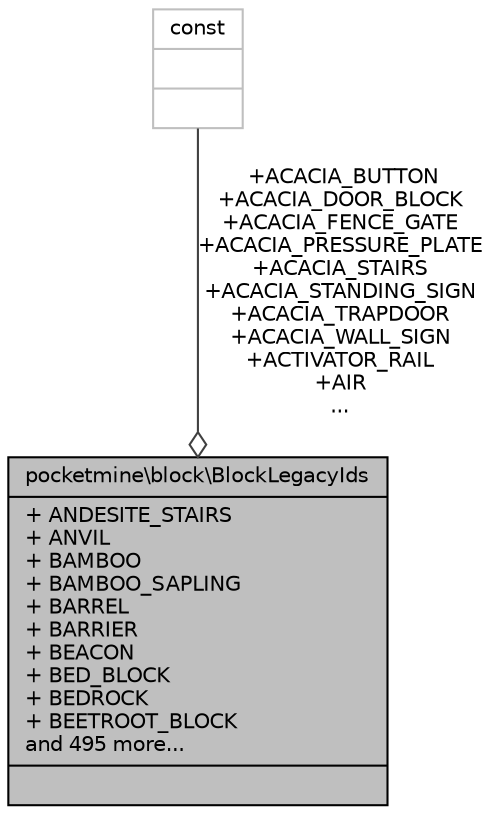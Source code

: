 digraph "pocketmine\block\BlockLegacyIds"
{
 // INTERACTIVE_SVG=YES
 // LATEX_PDF_SIZE
  edge [fontname="Helvetica",fontsize="10",labelfontname="Helvetica",labelfontsize="10"];
  node [fontname="Helvetica",fontsize="10",shape=record];
  Node1 [label="{pocketmine\\block\\BlockLegacyIds\n|+ ANDESITE_STAIRS\l+ ANVIL\l+ BAMBOO\l+ BAMBOO_SAPLING\l+ BARREL\l+ BARRIER\l+ BEACON\l+ BED_BLOCK\l+ BEDROCK\l+ BEETROOT_BLOCK\land 495 more...\l|}",height=0.2,width=0.4,color="black", fillcolor="grey75", style="filled", fontcolor="black",tooltip=" "];
  Node2 -> Node1 [color="grey25",fontsize="10",style="solid",label=" +ACACIA_BUTTON\n+ACACIA_DOOR_BLOCK\n+ACACIA_FENCE_GATE\n+ACACIA_PRESSURE_PLATE\n+ACACIA_STAIRS\n+ACACIA_STANDING_SIGN\n+ACACIA_TRAPDOOR\n+ACACIA_WALL_SIGN\n+ACTIVATOR_RAIL\n+AIR\n..." ,arrowhead="odiamond",fontname="Helvetica"];
  Node2 [label="{const\n||}",height=0.2,width=0.4,color="grey75", fillcolor="white", style="filled",tooltip=" "];
}
